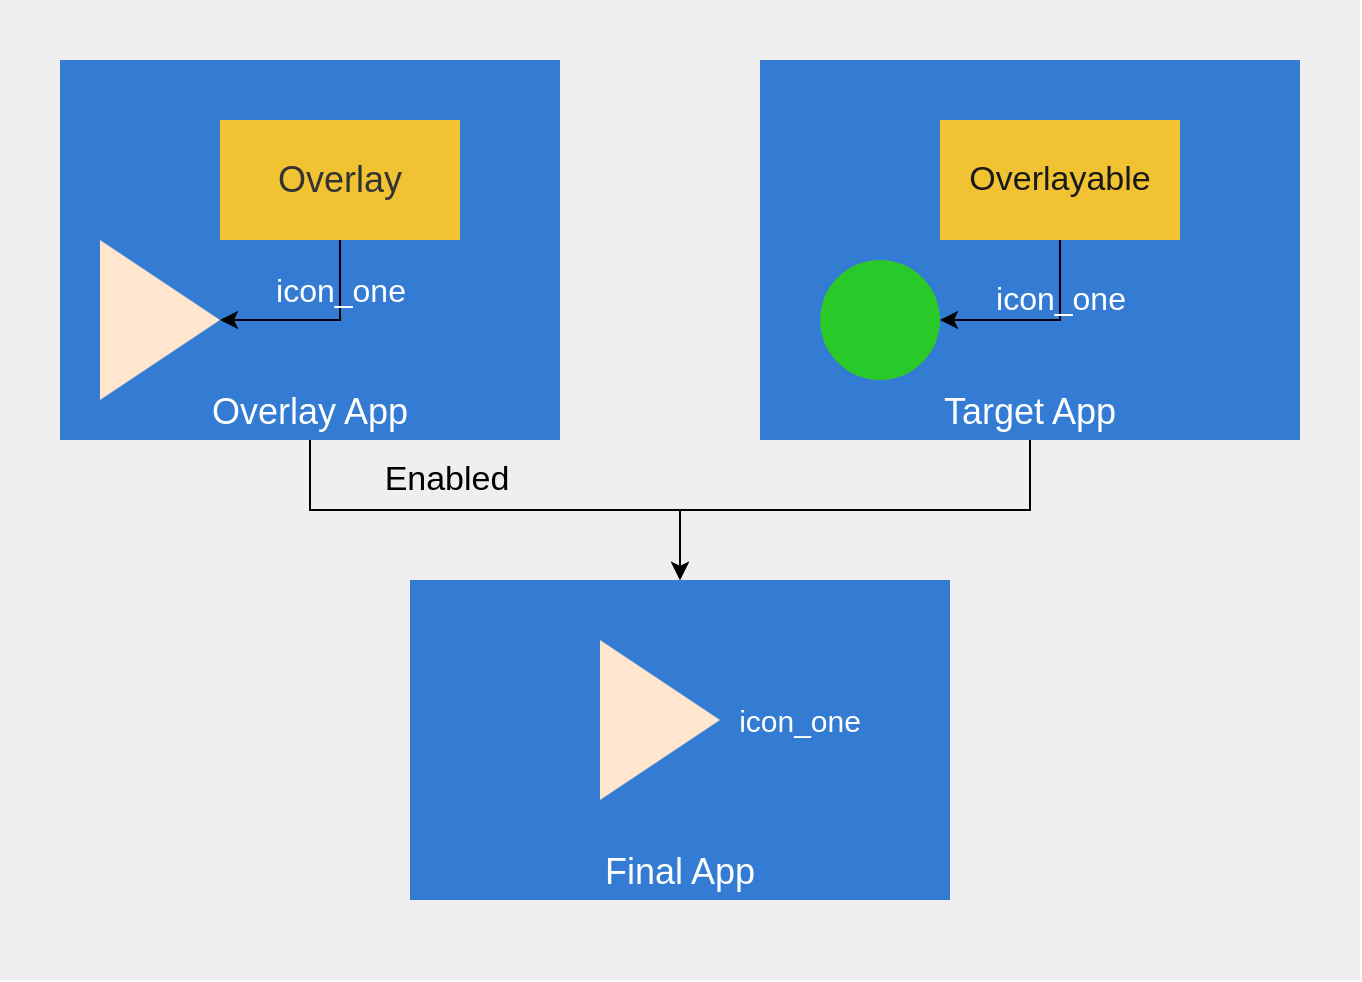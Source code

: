<mxfile version="13.10.0" type="embed">
    <diagram id="i3WkBhxabIRbYz-CVXaw" name="Page-1">
        <mxGraphModel dx="820" dy="574" grid="1" gridSize="10" guides="1" tooltips="1" connect="1" arrows="1" fold="1" page="1" pageScale="1" pageWidth="850" pageHeight="1100" math="0" shadow="0">
            <root>
                <mxCell id="0"/>
                <mxCell id="1" parent="0"/>
                <mxCell id="18" value="" style="rounded=0;whiteSpace=wrap;html=1;labelBackgroundColor=none;strokeColor=none;fillColor=#EFEFEF;" parent="1" vertex="1">
                    <mxGeometry y="170" width="680" height="490" as="geometry"/>
                </mxCell>
                <mxCell id="24" style="edgeStyle=orthogonalEdgeStyle;rounded=0;orthogonalLoop=1;jettySize=auto;html=1;exitX=0.5;exitY=1;exitDx=0;exitDy=0;strokeColor=#000000;fontSize=17;fontColor=#000000;" parent="1" source="2" target="11" edge="1">
                    <mxGeometry relative="1" as="geometry"/>
                </mxCell>
                <mxCell id="26" value="Enabled" style="edgeLabel;html=1;align=center;verticalAlign=middle;resizable=0;points=[];fontSize=17;fontColor=#000000;labelBackgroundColor=none;" parent="24" vertex="1" connectable="0">
                    <mxGeometry x="-0.617" y="-1" relative="1" as="geometry">
                        <mxPoint x="54" y="-16" as="offset"/>
                    </mxGeometry>
                </mxCell>
                <mxCell id="2" value="&lt;font style=&quot;font-size: 18px&quot;&gt;Overlay App&lt;/font&gt;" style="rounded=0;whiteSpace=wrap;html=1;verticalAlign=bottom;fillColor=#347BD4;strokeColor=none;fontColor=#FFFFFF;" parent="1" vertex="1">
                    <mxGeometry x="30" y="200" width="250" height="190" as="geometry"/>
                </mxCell>
                <mxCell id="25" style="edgeStyle=orthogonalEdgeStyle;rounded=0;orthogonalLoop=1;jettySize=auto;html=1;exitX=0.5;exitY=1;exitDx=0;exitDy=0;entryX=0.5;entryY=0;entryDx=0;entryDy=0;strokeColor=#000000;fontSize=17;fontColor=#000000;" parent="1" source="3" target="11" edge="1">
                    <mxGeometry relative="1" as="geometry"/>
                </mxCell>
                <mxCell id="3" value="&lt;font&gt;&lt;br&gt;&lt;font style=&quot;font-size: 18px&quot;&gt;Target App&lt;/font&gt;&lt;/font&gt;" style="rounded=0;whiteSpace=wrap;html=1;verticalAlign=bottom;strokeColor=none;fillColor=#347BD4;fontColor=#FFFFFF;" parent="1" vertex="1">
                    <mxGeometry x="380" y="200" width="270" height="190" as="geometry"/>
                </mxCell>
                <mxCell id="13" value="&lt;font style=&quot;font-size: 16px&quot;&gt;icon_one&lt;/font&gt;" style="edgeStyle=orthogonalEdgeStyle;rounded=0;orthogonalLoop=1;jettySize=auto;html=1;entryX=1;entryY=0.5;entryDx=0;entryDy=0;labelBackgroundColor=none;strokeColor=#000000;fontColor=#FFFFFF;" parent="1" source="4" target="8" edge="1">
                    <mxGeometry x="-0.429" relative="1" as="geometry">
                        <mxPoint as="offset"/>
                    </mxGeometry>
                </mxCell>
                <mxCell id="4" value="&lt;font style=&quot;font-size: 17px&quot; color=&quot;#1a1a1a&quot;&gt;Overlayable&lt;/font&gt;" style="rounded=0;whiteSpace=wrap;html=1;fontColor=#ffffff;fillColor=#F1C232;strokeColor=none;" parent="1" vertex="1">
                    <mxGeometry x="470" y="230" width="120" height="60" as="geometry"/>
                </mxCell>
                <mxCell id="15" value="&lt;font style=&quot;font-size: 16px&quot;&gt;icon_one&lt;/font&gt;" style="edgeStyle=orthogonalEdgeStyle;rounded=0;orthogonalLoop=1;jettySize=auto;html=1;entryX=1;entryY=0.5;entryDx=0;entryDy=0;labelBackgroundColor=none;strokeColor=#000000;fontColor=#FFFFFF;" parent="1" source="5" target="6" edge="1">
                    <mxGeometry x="-0.5" relative="1" as="geometry">
                        <mxPoint as="offset"/>
                    </mxGeometry>
                </mxCell>
                <mxCell id="5" value="&lt;font color=&quot;#333333&quot; style=&quot;font-size: 18px&quot;&gt;Overlay&lt;/font&gt;" style="rounded=0;whiteSpace=wrap;html=1;fontColor=#ffffff;fillColor=#F1C232;strokeColor=none;shadow=0;" parent="1" vertex="1">
                    <mxGeometry x="110" y="230" width="120" height="60" as="geometry"/>
                </mxCell>
                <mxCell id="6" value="" style="triangle;whiteSpace=wrap;html=1;fillColor=#ffe6cc;strokeColor=none;" parent="1" vertex="1">
                    <mxGeometry x="50" y="290" width="60" height="80" as="geometry"/>
                </mxCell>
                <mxCell id="8" value="" style="ellipse;whiteSpace=wrap;html=1;aspect=fixed;fontColor=#ffffff;fillColor=#2AC92A;strokeColor=none;" parent="1" vertex="1">
                    <mxGeometry x="410" y="300" width="60" height="60" as="geometry"/>
                </mxCell>
                <mxCell id="11" value="&lt;font&gt;&lt;br&gt;&lt;font style=&quot;font-size: 18px&quot;&gt;Final App&lt;/font&gt;&lt;/font&gt;" style="rounded=0;whiteSpace=wrap;html=1;verticalAlign=bottom;strokeColor=none;fillColor=#347BD4;fontColor=#FFFFFF;" parent="1" vertex="1">
                    <mxGeometry x="205" y="460" width="270" height="160" as="geometry"/>
                </mxCell>
                <mxCell id="12" value="" style="triangle;whiteSpace=wrap;html=1;fillColor=#ffe6cc;strokeColor=none;" parent="1" vertex="1">
                    <mxGeometry x="300" y="490" width="60" height="80" as="geometry"/>
                </mxCell>
                <mxCell id="19" value="&lt;font style=&quot;font-size: 15px&quot;&gt;icon_one&lt;/font&gt;" style="text;html=1;strokeColor=none;fillColor=none;align=center;verticalAlign=middle;whiteSpace=wrap;rounded=0;labelBackgroundColor=none;fontColor=#FFFFFF;" parent="1" vertex="1">
                    <mxGeometry x="380" y="520" width="40" height="20" as="geometry"/>
                </mxCell>
            </root>
        </mxGraphModel>
    </diagram>
</mxfile>